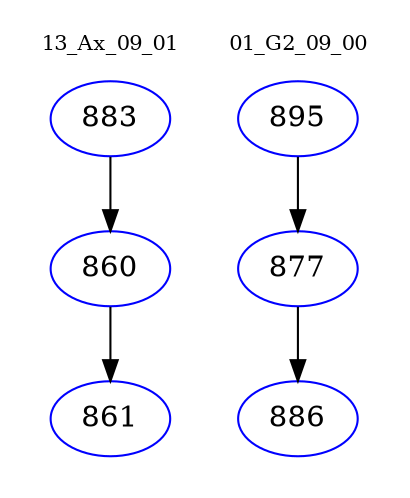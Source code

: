 digraph{
subgraph cluster_0 {
color = white
label = "13_Ax_09_01";
fontsize=10;
T0_883 [label="883", color="blue"]
T0_883 -> T0_860 [color="black"]
T0_860 [label="860", color="blue"]
T0_860 -> T0_861 [color="black"]
T0_861 [label="861", color="blue"]
}
subgraph cluster_1 {
color = white
label = "01_G2_09_00";
fontsize=10;
T1_895 [label="895", color="blue"]
T1_895 -> T1_877 [color="black"]
T1_877 [label="877", color="blue"]
T1_877 -> T1_886 [color="black"]
T1_886 [label="886", color="blue"]
}
}
